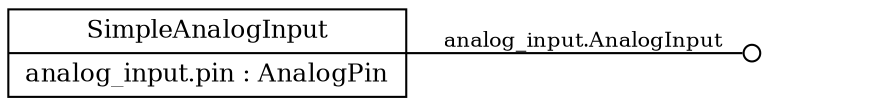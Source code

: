 //To create PNG: dot -Tpng led.dot > led.png

digraph g {

	graph [ rankdir = "LR"];
	
	node [ fontsize = "12" shape = "point"];
	edge [];
	
	// Definition of the group
	"Component" [
	label = "<f0> SimpleAnalogInput | <f1> analog_input.pin : AnalogPin"
	shape = "record"
	];

	// Definition of one port
	"PP1" [label = "" shape = "plaintext"];
	"Component" -> "PP1" [label = "analog_input.AnalogInput" fontsize = "10" arrowhead = "odot"];

}
